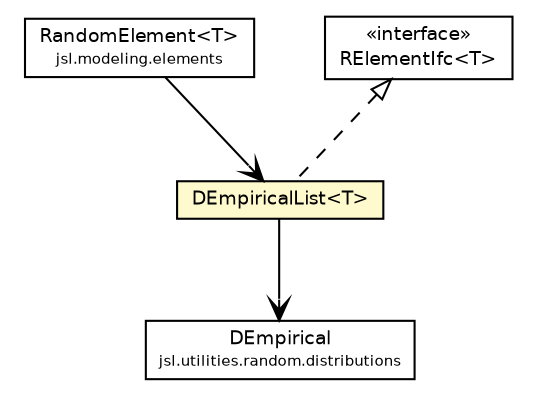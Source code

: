 #!/usr/local/bin/dot
#
# Class diagram 
# Generated by UMLGraph version 5.4 (http://www.umlgraph.org/)
#

digraph G {
	edge [fontname="Helvetica",fontsize=10,labelfontname="Helvetica",labelfontsize=10];
	node [fontname="Helvetica",fontsize=10,shape=plaintext];
	nodesep=0.25;
	ranksep=0.5;
	// jsl.modeling.elements.RandomElement<T>
	c63342 [label=<<table title="jsl.modeling.elements.RandomElement" border="0" cellborder="1" cellspacing="0" cellpadding="2" port="p" href="../../../modeling/elements/RandomElement.html">
		<tr><td><table border="0" cellspacing="0" cellpadding="1">
<tr><td align="center" balign="center"> RandomElement&lt;T&gt; </td></tr>
<tr><td align="center" balign="center"><font point-size="7.0"> jsl.modeling.elements </font></td></tr>
		</table></td></tr>
		</table>>, URL="../../../modeling/elements/RandomElement.html", fontname="Helvetica", fontcolor="black", fontsize=9.0];
	// jsl.utilities.random.distributions.DEmpirical
	c63695 [label=<<table title="jsl.utilities.random.distributions.DEmpirical" border="0" cellborder="1" cellspacing="0" cellpadding="2" port="p" href="../distributions/DEmpirical.html">
		<tr><td><table border="0" cellspacing="0" cellpadding="1">
<tr><td align="center" balign="center"> DEmpirical </td></tr>
<tr><td align="center" balign="center"><font point-size="7.0"> jsl.utilities.random.distributions </font></td></tr>
		</table></td></tr>
		</table>>, URL="../distributions/DEmpirical.html", fontname="Helvetica", fontcolor="black", fontsize=9.0];
	// jsl.utilities.random.robj.RElementIfc<T>
	c63721 [label=<<table title="jsl.utilities.random.robj.RElementIfc" border="0" cellborder="1" cellspacing="0" cellpadding="2" port="p" href="./RElementIfc.html">
		<tr><td><table border="0" cellspacing="0" cellpadding="1">
<tr><td align="center" balign="center"> &#171;interface&#187; </td></tr>
<tr><td align="center" balign="center"> RElementIfc&lt;T&gt; </td></tr>
		</table></td></tr>
		</table>>, URL="./RElementIfc.html", fontname="Helvetica", fontcolor="black", fontsize=9.0];
	// jsl.utilities.random.robj.DEmpiricalList<T>
	c63726 [label=<<table title="jsl.utilities.random.robj.DEmpiricalList" border="0" cellborder="1" cellspacing="0" cellpadding="2" port="p" bgcolor="lemonChiffon" href="./DEmpiricalList.html">
		<tr><td><table border="0" cellspacing="0" cellpadding="1">
<tr><td align="center" balign="center"> DEmpiricalList&lt;T&gt; </td></tr>
		</table></td></tr>
		</table>>, URL="./DEmpiricalList.html", fontname="Helvetica", fontcolor="black", fontsize=9.0];
	//jsl.utilities.random.robj.DEmpiricalList<T> implements jsl.utilities.random.robj.RElementIfc<T>
	c63721:p -> c63726:p [dir=back,arrowtail=empty,style=dashed];
	// jsl.modeling.elements.RandomElement<T> NAVASSOC jsl.utilities.random.robj.DEmpiricalList<T>
	c63342:p -> c63726:p [taillabel="", label="", headlabel="", fontname="Helvetica", fontcolor="black", fontsize=10.0, color="black", arrowhead=open];
	// jsl.utilities.random.robj.DEmpiricalList<T> NAVASSOC jsl.utilities.random.distributions.DEmpirical
	c63726:p -> c63695:p [taillabel="", label="", headlabel="", fontname="Helvetica", fontcolor="black", fontsize=10.0, color="black", arrowhead=open];
}

